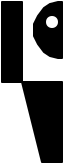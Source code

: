 <?xml version="1.0" encoding="UTF-8"?>
<dia:diagram xmlns:dia="http://www.lysator.liu.se/~alla/dia/">
  <dia:layer name="Segundo plano" visible="true" connectable="true" active="true">
    <dia:object type="Standard - Polygon" version="0" id="O0">
      <dia:attribute name="obj_pos">
        <dia:point val="12,3"/>
      </dia:attribute>
      <dia:attribute name="obj_bb">
        <dia:rectangle val="11.95,2.95;13.05,7.05"/>
      </dia:attribute>
      <dia:attribute name="poly_points">
        <dia:point val="12,3"/>
        <dia:point val="12,7"/>
        <dia:point val="13,7"/>
        <dia:point val="13,3"/>
      </dia:attribute>
      <dia:attribute name="inner_color">
        <dia:color val="#000000ff"/>
      </dia:attribute>
      <dia:attribute name="show_background">
        <dia:boolean val="true"/>
      </dia:attribute>
      <dia:attribute name="line_join">
        <dia:enum val="1"/>
      </dia:attribute>
    </dia:object>
    <dia:object type="Standard - Polygon" version="0" id="O1">
      <dia:attribute name="obj_pos">
        <dia:point val="15,11"/>
      </dia:attribute>
      <dia:attribute name="obj_bb">
        <dia:rectangle val="12.936,6.95;15.05,11.05"/>
      </dia:attribute>
      <dia:attribute name="poly_points">
        <dia:point val="15,11"/>
        <dia:point val="14,11"/>
        <dia:point val="13,7"/>
        <dia:point val="15,7"/>
      </dia:attribute>
      <dia:attribute name="inner_color">
        <dia:color val="#000000ff"/>
      </dia:attribute>
      <dia:attribute name="show_background">
        <dia:boolean val="true"/>
      </dia:attribute>
      <dia:attribute name="line_join">
        <dia:enum val="1"/>
      </dia:attribute>
    </dia:object>
    <dia:object type="Standard - Polygon" version="0" id="O2">
      <dia:attribute name="obj_pos">
        <dia:point val="14.4,3.1"/>
      </dia:attribute>
      <dia:attribute name="obj_bb">
        <dia:rectangle val="13.55,2.95;15.05,5.85"/>
      </dia:attribute>
      <dia:attribute name="poly_points">
        <dia:point val="14.4,3.1"/>
        <dia:point val="14.8,3"/>
        <dia:point val="15,3"/>
        <dia:point val="15,5.8"/>
        <dia:point val="14.8,5.8"/>
        <dia:point val="14.4,5.7"/>
        <dia:point val="14.1,5.5"/>
        <dia:point val="13.8,5.1"/>
        <dia:point val="13.6,4.7"/>
        <dia:point val="13.6,4.4"/>
        <dia:point val="13.6,4.1"/>
        <dia:point val="13.8,3.7"/>
        <dia:point val="14.1,3.3"/>
      </dia:attribute>
      <dia:attribute name="inner_color">
        <dia:color val="#000000ff"/>
      </dia:attribute>
      <dia:attribute name="show_background">
        <dia:boolean val="true"/>
      </dia:attribute>
      <dia:attribute name="line_join">
        <dia:enum val="1"/>
      </dia:attribute>
    </dia:object>
    <dia:object type="Standard - Ellipse" version="0" id="O3">
      <dia:attribute name="obj_pos">
        <dia:point val="14.25,3.75"/>
      </dia:attribute>
      <dia:attribute name="obj_bb">
        <dia:rectangle val="14.2,3.7;14.8,4.3"/>
      </dia:attribute>
      <dia:attribute name="elem_corner">
        <dia:point val="14.25,3.75"/>
      </dia:attribute>
      <dia:attribute name="elem_width">
        <dia:real val="0.5"/>
      </dia:attribute>
      <dia:attribute name="elem_height">
        <dia:real val="0.5"/>
      </dia:attribute>
      <dia:attribute name="border_color">
        <dia:color val="#ffffffff"/>
      </dia:attribute>
      <dia:attribute name="aspect">
        <dia:enum val="2"/>
      </dia:attribute>
    </dia:object>
  </dia:layer>
</dia:diagram>
